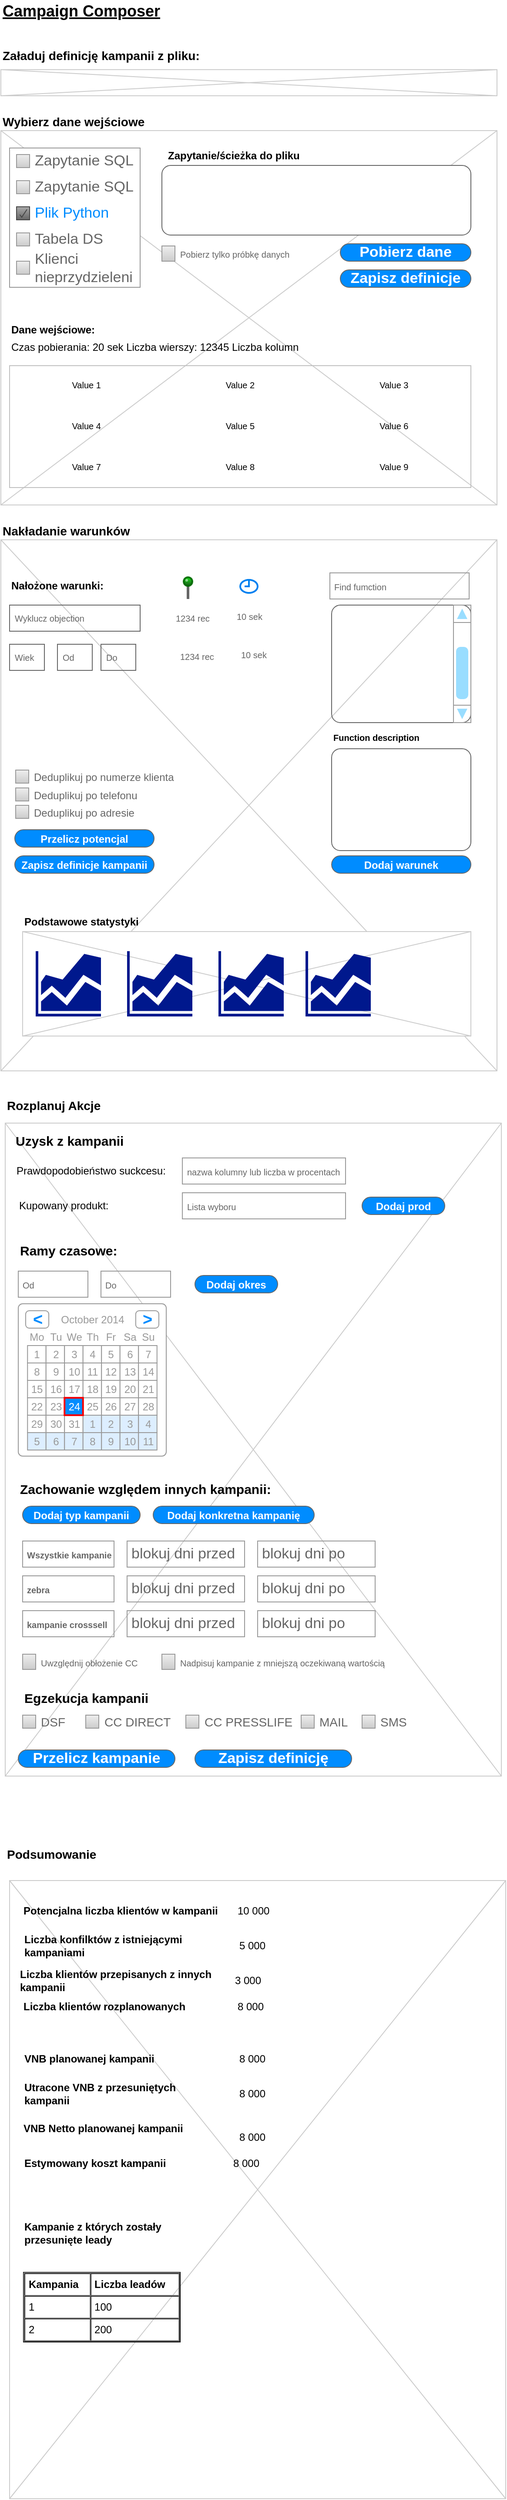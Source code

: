 <mxfile version="12.8.1" type="github">
  <diagram name="Page-1" id="f1b7ffb7-ca1e-a977-7cf5-a751b3c06c05">
    <mxGraphModel dx="1468" dy="744" grid="1" gridSize="10" guides="1" tooltips="1" connect="1" arrows="1" fold="1" page="1" pageScale="1" pageWidth="826" pageHeight="1169" background="#ffffff" math="0" shadow="0">
      <root>
        <mxCell id="0" />
        <mxCell id="1" parent="0" />
        <mxCell id="13" value="" style="verticalLabelPosition=bottom;verticalAlign=top;strokeWidth=1;shape=mxgraph.mockup.graphics.iconGrid;strokeColor=#CCCCCC;gridSize=1,1;" parent="1" vertex="1">
          <mxGeometry x="190" y="220" width="570" height="430" as="geometry" />
        </mxCell>
        <mxCell id="2" value="Campaign Composer" style="text;spacingTop=-5;fontSize=18;fontStyle=5" parent="1" vertex="1">
          <mxGeometry x="190" y="70" width="230" height="20" as="geometry" />
        </mxCell>
        <mxCell id="10" value="Wybierz dane wejściowe" style="text;spacingTop=-5;fontSize=14;fontStyle=1" parent="1" vertex="1">
          <mxGeometry x="190" y="200" width="250" height="20" as="geometry" />
        </mxCell>
        <mxCell id="50" value="" style="verticalLabelPosition=bottom;verticalAlign=top;strokeWidth=1;shape=mxgraph.mockup.graphics.iconGrid;strokeColor=#CCCCCC;gridSize=1,1;" parent="1" vertex="1">
          <mxGeometry x="190" y="150" width="570" height="30" as="geometry" />
        </mxCell>
        <mxCell id="51" value="Zapytanie/ścieżka do pliku" style="text;spacingTop=-5;fontStyle=1" parent="1" vertex="1">
          <mxGeometry x="380" y="240" width="30" height="20" as="geometry" />
        </mxCell>
        <mxCell id="rB9tY-ax31ugRvZ0QZS--175" value="" style="strokeWidth=1;shadow=0;dashed=0;align=center;html=1;shape=mxgraph.mockup.forms.rrect;rSize=0;strokeColor=#999999;fillColor=#ffffff;recursiveResize=0;" vertex="1" parent="1">
          <mxGeometry x="200" y="240" width="150" height="160" as="geometry" />
        </mxCell>
        <mxCell id="rB9tY-ax31ugRvZ0QZS--176" value="Zapytanie SQL" style="strokeWidth=1;shadow=0;dashed=0;align=center;html=1;shape=mxgraph.mockup.forms.rrect;rSize=0;fillColor=#eeeeee;strokeColor=#999999;gradientColor=#cccccc;align=left;spacingLeft=4;fontSize=17;fontColor=#666666;labelPosition=right;" vertex="1" parent="rB9tY-ax31ugRvZ0QZS--175">
          <mxGeometry x="8" y="7.5" width="15" height="15" as="geometry" />
        </mxCell>
        <mxCell id="rB9tY-ax31ugRvZ0QZS--177" value="Zapytanie SQL" style="strokeWidth=1;shadow=0;dashed=0;align=center;html=1;shape=mxgraph.mockup.forms.rrect;rSize=0;fillColor=#eeeeee;strokeColor=#999999;gradientColor=#cccccc;align=left;spacingLeft=4;fontSize=17;fontColor=#666666;labelPosition=right;" vertex="1" parent="rB9tY-ax31ugRvZ0QZS--175">
          <mxGeometry x="8" y="37.5" width="15" height="15" as="geometry" />
        </mxCell>
        <mxCell id="rB9tY-ax31ugRvZ0QZS--178" value="Plik Python" style="strokeWidth=1;shadow=0;dashed=0;align=center;html=1;shape=mxgraph.mockup.forms.checkbox;rSize=0;resizable=0;fillColor=#aaaaaa;strokeColor=#444444;gradientColor=#666666;align=left;spacingLeft=4;fontSize=17;fontColor=#008cff;labelPosition=right;" vertex="1" parent="rB9tY-ax31ugRvZ0QZS--175">
          <mxGeometry x="8" y="67.5" width="15" height="15" as="geometry" />
        </mxCell>
        <mxCell id="rB9tY-ax31ugRvZ0QZS--179" value="Tabela DS" style="strokeWidth=1;shadow=0;dashed=0;align=center;html=1;shape=mxgraph.mockup.forms.rrect;rSize=0;fillColor=#eeeeee;strokeColor=#999999;gradientColor=#cccccc;align=left;spacingLeft=4;fontSize=17;fontColor=#666666;labelPosition=right;" vertex="1" parent="rB9tY-ax31ugRvZ0QZS--175">
          <mxGeometry x="8" y="97.5" width="15" height="15" as="geometry" />
        </mxCell>
        <mxCell id="rB9tY-ax31ugRvZ0QZS--188" value="Klienci&lt;br&gt;nieprzydzieleni" style="strokeWidth=1;shadow=0;dashed=0;align=center;html=1;shape=mxgraph.mockup.forms.rrect;rSize=0;fillColor=#eeeeee;strokeColor=#999999;gradientColor=#cccccc;align=left;spacingLeft=4;fontSize=17;fontColor=#666666;labelPosition=right;" vertex="1" parent="rB9tY-ax31ugRvZ0QZS--175">
          <mxGeometry x="8" y="130" width="15" height="15" as="geometry" />
        </mxCell>
        <mxCell id="rB9tY-ax31ugRvZ0QZS--185" value="" style="shape=mxgraph.mockup.containers.marginRect;rectMarginTop=10;strokeColor=#666666;strokeWidth=1;dashed=0;rounded=1;arcSize=5;recursiveResize=0;" vertex="1" parent="1">
          <mxGeometry x="375" y="250" width="355" height="90" as="geometry" />
        </mxCell>
        <mxCell id="rB9tY-ax31ugRvZ0QZS--189" value="Załaduj definicję kampanii z pliku:" style="text;spacingTop=-5;fontSize=14;fontStyle=1" vertex="1" parent="1">
          <mxGeometry x="190" y="124" width="250" height="20" as="geometry" />
        </mxCell>
        <mxCell id="rB9tY-ax31ugRvZ0QZS--190" value="" style="shape=image;html=1;verticalAlign=top;verticalLabelPosition=bottom;labelBackgroundColor=#ffffff;imageAspect=0;aspect=fixed;image=https://cdn4.iconfinder.com/data/icons/common-toolbar/36/Open-128.png;fontSize=14;" vertex="1" parent="1">
          <mxGeometry x="210" y="156" width="18" height="18" as="geometry" />
        </mxCell>
        <mxCell id="rB9tY-ax31ugRvZ0QZS--191" value="Zapisz definicje" style="strokeWidth=1;shadow=0;dashed=0;align=center;html=1;shape=mxgraph.mockup.buttons.button;strokeColor=#666666;fontColor=#ffffff;mainText=;buttonStyle=round;fontSize=17;fontStyle=1;fillColor=#008cff;whiteSpace=wrap;" vertex="1" parent="1">
          <mxGeometry x="580" y="380" width="150" height="20" as="geometry" />
        </mxCell>
        <mxCell id="rB9tY-ax31ugRvZ0QZS--192" value="Pobierz dane" style="strokeWidth=1;shadow=0;dashed=0;align=center;html=1;shape=mxgraph.mockup.buttons.button;strokeColor=#666666;fontColor=#ffffff;mainText=;buttonStyle=round;fontSize=17;fontStyle=1;fillColor=#008cff;whiteSpace=wrap;" vertex="1" parent="1">
          <mxGeometry x="580" y="350" width="150" height="20" as="geometry" />
        </mxCell>
        <mxCell id="rB9tY-ax31ugRvZ0QZS--199" value="&lt;table border=&quot;0&quot; width=&quot;100%&quot; style=&quot;width: 100% ; height: 100% ; border-collapse: collapse ; font-size: 10px&quot;&gt;&lt;tbody&gt;&lt;tr&gt;&lt;td align=&quot;center&quot;&gt;&lt;font style=&quot;font-size: 10px&quot;&gt;Value 1&lt;/font&gt;&lt;/td&gt;&lt;td align=&quot;center&quot;&gt;&lt;font style=&quot;font-size: 10px&quot;&gt;Value 2&lt;/font&gt;&lt;/td&gt;&lt;td align=&quot;center&quot;&gt;&lt;font style=&quot;font-size: 10px&quot;&gt;Value 3&lt;/font&gt;&lt;/td&gt;&lt;/tr&gt;&lt;tr&gt;&lt;td align=&quot;center&quot;&gt;&lt;font style=&quot;font-size: 10px&quot;&gt;Value 4&lt;/font&gt;&lt;/td&gt;&lt;td align=&quot;center&quot;&gt;&lt;font style=&quot;font-size: 10px&quot;&gt;Value 5&lt;/font&gt;&lt;/td&gt;&lt;td align=&quot;center&quot;&gt;&lt;font style=&quot;font-size: 10px&quot;&gt;Value 6&lt;/font&gt;&lt;/td&gt;&lt;/tr&gt;&lt;tr&gt;&lt;td align=&quot;center&quot;&gt;&lt;font style=&quot;font-size: 10px&quot;&gt;Value 7&lt;/font&gt;&lt;/td&gt;&lt;td align=&quot;center&quot;&gt;&lt;font style=&quot;font-size: 10px&quot;&gt;Value 8&lt;/font&gt;&lt;/td&gt;&lt;td align=&quot;center&quot;&gt;&lt;font style=&quot;font-size: 10px&quot;&gt;Value 9&lt;/font&gt;&lt;/td&gt;&lt;/tr&gt;&lt;/tbody&gt;&lt;/table&gt;" style="text;html=1;strokeColor=#c0c0c0;fillColor=none;overflow=fill;fontSize=14;" vertex="1" parent="1">
          <mxGeometry x="200" y="490" width="530" height="140" as="geometry" />
        </mxCell>
        <mxCell id="rB9tY-ax31ugRvZ0QZS--203" value="Dane wejściowe:&#xa;" style="text;spacingTop=-5;fontStyle=1" vertex="1" parent="1">
          <mxGeometry x="200" y="440" width="30" height="20" as="geometry" />
        </mxCell>
        <mxCell id="rB9tY-ax31ugRvZ0QZS--206" value="Czas pobierania: 20 sek Liczba wierszy: 12345 Liczba kolumn" style="text;spacingTop=-5;fontStyle=0" vertex="1" parent="1">
          <mxGeometry x="200" y="460" width="30" height="20" as="geometry" />
        </mxCell>
        <mxCell id="rB9tY-ax31ugRvZ0QZS--207" value="&lt;font style=&quot;font-size: 10px&quot;&gt;Pobierz tylko próbkę danych&lt;/font&gt;" style="strokeWidth=1;shadow=0;dashed=0;align=center;html=1;shape=mxgraph.mockup.forms.rrect;rSize=0;fillColor=#eeeeee;strokeColor=#999999;gradientColor=#cccccc;align=left;spacingLeft=4;fontSize=17;fontColor=#666666;labelPosition=right;" vertex="1" parent="1">
          <mxGeometry x="375" y="352.5" width="15" height="17.5" as="geometry" />
        </mxCell>
        <mxCell id="rB9tY-ax31ugRvZ0QZS--212" value="Nakładanie warunków" style="text;spacingTop=-5;fontSize=14;fontStyle=1" vertex="1" parent="1">
          <mxGeometry x="190" y="670" width="250" height="20" as="geometry" />
        </mxCell>
        <mxCell id="rB9tY-ax31ugRvZ0QZS--213" value="" style="verticalLabelPosition=bottom;verticalAlign=top;strokeWidth=1;shape=mxgraph.mockup.graphics.iconGrid;strokeColor=#CCCCCC;gridSize=1,1;" vertex="1" parent="1">
          <mxGeometry x="190" y="690" width="570" height="610" as="geometry" />
        </mxCell>
        <mxCell id="rB9tY-ax31ugRvZ0QZS--224" value="" style="shape=mxgraph.mockup.containers.marginRect;rectMarginTop=10;strokeColor=#666666;strokeWidth=1;dashed=0;rounded=1;arcSize=5;recursiveResize=0;fillColor=none;gradientColor=none;fontSize=14;" vertex="1" parent="1">
          <mxGeometry x="570" y="755" width="160" height="145" as="geometry" />
        </mxCell>
        <mxCell id="rB9tY-ax31ugRvZ0QZS--230" value="" style="verticalLabelPosition=bottom;shadow=0;dashed=0;align=center;html=1;verticalAlign=top;strokeWidth=1;shape=mxgraph.mockup.navigation.scrollBar;strokeColor=#999999;barPos=20;fillColor2=#99ddff;strokeColor2=none;direction=north;fillColor=none;gradientColor=none;fontSize=10;" vertex="1" parent="1">
          <mxGeometry x="710" y="765" width="10" height="135" as="geometry" />
        </mxCell>
        <mxCell id="rB9tY-ax31ugRvZ0QZS--234" value="" style="shape=image;html=1;verticalAlign=top;verticalLabelPosition=bottom;labelBackgroundColor=#ffffff;imageAspect=0;aspect=fixed;image=https://cdn3.iconfinder.com/data/icons/wpzoom-developer-icon-set/500/67-128.png;fillColor=none;gradientColor=none;fontSize=13;" vertex="1" parent="1">
          <mxGeometry x="710" y="736" width="18" height="18" as="geometry" />
        </mxCell>
        <mxCell id="rB9tY-ax31ugRvZ0QZS--235" value="" style="shape=mxgraph.mockup.containers.marginRect;rectMarginTop=10;strokeColor=#666666;strokeWidth=1;dashed=0;rounded=1;arcSize=5;recursiveResize=0;fillColor=none;gradientColor=none;fontSize=12;" vertex="1" parent="1">
          <mxGeometry x="570" y="920" width="160" height="127" as="geometry" />
        </mxCell>
        <mxCell id="rB9tY-ax31ugRvZ0QZS--239" value="Function description" style="text;spacingTop=-5;fontStyle=1;fontSize=10;" vertex="1" parent="1">
          <mxGeometry x="570" y="910" width="30" height="20" as="geometry" />
        </mxCell>
        <mxCell id="rB9tY-ax31ugRvZ0QZS--242" value="&lt;span style=&quot;font-size: 12px&quot;&gt;Dodaj warunek&lt;/span&gt;" style="strokeWidth=1;shadow=0;dashed=0;align=center;html=1;shape=mxgraph.mockup.buttons.button;strokeColor=#666666;fontColor=#ffffff;mainText=;buttonStyle=round;fontSize=17;fontStyle=1;fillColor=#008cff;whiteSpace=wrap;" vertex="1" parent="1">
          <mxGeometry x="570" y="1053" width="160" height="20" as="geometry" />
        </mxCell>
        <mxCell id="rB9tY-ax31ugRvZ0QZS--243" value="Nałożone warunki:" style="text;spacingTop=-5;fontSize=12;fontStyle=1" vertex="1" parent="1">
          <mxGeometry x="200" y="734" width="250" height="20" as="geometry" />
        </mxCell>
        <mxCell id="rB9tY-ax31ugRvZ0QZS--244" value="&lt;font style=&quot;font-size: 10px&quot;&gt;Wyklucz objection&lt;/font&gt;" style="strokeWidth=1;shadow=0;dashed=0;align=center;html=1;shape=mxgraph.mockup.text.textBox;fontColor=#666666;align=left;fontSize=17;spacingLeft=4;spacingTop=-3;strokeColor=#666666;mainText=;fillColor=none;gradientColor=none;" vertex="1" parent="1">
          <mxGeometry x="200" y="765" width="150" height="30" as="geometry" />
        </mxCell>
        <mxCell id="rB9tY-ax31ugRvZ0QZS--245" value="" style="html=1;verticalLabelPosition=bottom;align=center;labelBackgroundColor=#ffffff;verticalAlign=top;strokeWidth=2;strokeColor=#0080F0;shadow=0;dashed=0;shape=mxgraph.ios7.icons.clock;fillColor=none;gradientColor=none;fontSize=12;" vertex="1" parent="1">
          <mxGeometry x="465" y="736" width="20" height="15" as="geometry" />
        </mxCell>
        <mxCell id="rB9tY-ax31ugRvZ0QZS--246" value="&lt;font style=&quot;font-size: 10px&quot;&gt;10 sek&lt;/font&gt;" style="strokeWidth=1;shadow=0;dashed=0;align=center;html=1;shape=mxgraph.mockup.text.textBox;fontColor=#666666;align=left;fontSize=17;spacingLeft=4;spacingTop=-3;strokeColor=none;mainText=;fillColor=none;gradientColor=none;" vertex="1" parent="1">
          <mxGeometry x="455" y="765.5" width="40" height="25" as="geometry" />
        </mxCell>
        <mxCell id="rB9tY-ax31ugRvZ0QZS--249" value="" style="verticalLabelPosition=top;shadow=0;dashed=0;align=center;html=1;verticalAlign=bottom;strokeWidth=1;shape=mxgraph.mockup.misc.pin;fillColor2=#00dd00;fillColor3=#004400;strokeColor=#006600;fillColor=none;gradientColor=none;fontSize=12;" vertex="1" parent="1">
          <mxGeometry x="400" y="733" width="10" height="25" as="geometry" />
        </mxCell>
        <mxCell id="rB9tY-ax31ugRvZ0QZS--250" value="&lt;font style=&quot;font-size: 10px&quot;&gt;1234 rec&lt;/font&gt;" style="strokeWidth=1;shadow=0;dashed=0;align=center;html=1;shape=mxgraph.mockup.text.textBox;fontColor=#666666;align=left;fontSize=17;spacingLeft=4;spacingTop=-3;strokeColor=none;mainText=;fillColor=none;gradientColor=none;" vertex="1" parent="1">
          <mxGeometry x="385" y="767.5" width="40" height="25" as="geometry" />
        </mxCell>
        <mxCell id="rB9tY-ax31ugRvZ0QZS--251" value="&lt;font style=&quot;font-size: 10px&quot;&gt;Wiek&lt;/font&gt;" style="strokeWidth=1;shadow=0;dashed=0;align=center;html=1;shape=mxgraph.mockup.text.textBox;fontColor=#666666;align=left;fontSize=17;spacingLeft=4;spacingTop=-3;strokeColor=#666666;mainText=;fillColor=none;gradientColor=none;" vertex="1" parent="1">
          <mxGeometry x="200" y="810" width="40" height="30" as="geometry" />
        </mxCell>
        <mxCell id="rB9tY-ax31ugRvZ0QZS--252" value="&lt;font style=&quot;font-size: 10px&quot;&gt;Od&lt;/font&gt;" style="strokeWidth=1;shadow=0;dashed=0;align=center;html=1;shape=mxgraph.mockup.text.textBox;fontColor=#666666;align=left;fontSize=17;spacingLeft=4;spacingTop=-3;strokeColor=#666666;mainText=;fillColor=none;gradientColor=none;" vertex="1" parent="1">
          <mxGeometry x="255" y="810" width="40" height="30" as="geometry" />
        </mxCell>
        <mxCell id="rB9tY-ax31ugRvZ0QZS--253" value="&lt;font style=&quot;font-size: 10px&quot;&gt;Do&lt;/font&gt;" style="strokeWidth=1;shadow=0;dashed=0;align=center;html=1;shape=mxgraph.mockup.text.textBox;fontColor=#666666;align=left;fontSize=17;spacingLeft=4;spacingTop=-3;strokeColor=#666666;mainText=;fillColor=none;gradientColor=none;" vertex="1" parent="1">
          <mxGeometry x="305" y="810" width="40" height="30" as="geometry" />
        </mxCell>
        <mxCell id="rB9tY-ax31ugRvZ0QZS--256" value="&lt;font style=&quot;font-size: 10px&quot;&gt;10 sek&lt;/font&gt;" style="strokeWidth=1;shadow=0;dashed=0;align=center;html=1;shape=mxgraph.mockup.text.textBox;fontColor=#666666;align=left;fontSize=17;spacingLeft=4;spacingTop=-3;strokeColor=none;mainText=;fillColor=none;gradientColor=none;" vertex="1" parent="1">
          <mxGeometry x="460" y="810" width="40" height="25" as="geometry" />
        </mxCell>
        <mxCell id="rB9tY-ax31ugRvZ0QZS--257" value="&lt;font style=&quot;font-size: 10px&quot;&gt;1234 rec&lt;/font&gt;" style="strokeWidth=1;shadow=0;dashed=0;align=center;html=1;shape=mxgraph.mockup.text.textBox;fontColor=#666666;align=left;fontSize=17;spacingLeft=4;spacingTop=-3;strokeColor=none;mainText=;fillColor=none;gradientColor=none;" vertex="1" parent="1">
          <mxGeometry x="390" y="812" width="40" height="25" as="geometry" />
        </mxCell>
        <mxCell id="rB9tY-ax31ugRvZ0QZS--258" value="&lt;span style=&quot;font-size: 12px&quot;&gt;Przelicz potencjal&lt;/span&gt;&lt;span style=&quot;color: rgba(0 , 0 , 0 , 0) ; font-family: monospace ; font-size: 0px ; font-weight: 400 ; white-space: nowrap&quot;&gt;%3CmxGraphModel%3E%3Croot%3E%3CmxCell%20id%3D%220%22%2F%3E%3CmxCell%20id%3D%221%22%20parent%3D%220%22%2F%3E%3CmxCell%20id%3D%222%22%20value%3D%22%26lt%3Bspan%20style%3D%26quot%3Bfont-size%3A%2012px%26quot%3B%26gt%3BDodaj%20warunek%26lt%3B%2Fspan%26gt%3B%22%20style%3D%22strokeWidth%3D1%3Bshadow%3D0%3Bdashed%3D0%3Balign%3Dcenter%3Bhtml%3D1%3Bshape%3Dmxgraph.mockup.buttons.button%3BstrokeColor%3D%23666666%3BfontColor%3D%23ffffff%3BmainText%3D%3BbuttonStyle%3Dround%3BfontSize%3D17%3BfontStyle%3D1%3BfillColor%3D%23008cff%3BwhiteSpace%3Dwrap%3B%22%20vertex%3D%221%22%20parent%3D%221%22%3E%3CmxGeometry%20x%3D%22570%22%20y%3D%221053%22%20width%3D%22160%22%20height%3D%2220%22%20as%3D%22geometry%22%2F%3E%3C%2FmxCell%3E%3C%2Froot%3E%3C%2FmxGraphModel%3E&lt;/span&gt;" style="strokeWidth=1;shadow=0;dashed=0;align=center;html=1;shape=mxgraph.mockup.buttons.button;strokeColor=#666666;fontColor=#ffffff;mainText=;buttonStyle=round;fontSize=17;fontStyle=1;fillColor=#008cff;whiteSpace=wrap;" vertex="1" parent="1">
          <mxGeometry x="206" y="1023" width="160" height="20" as="geometry" />
        </mxCell>
        <mxCell id="rB9tY-ax31ugRvZ0QZS--259" value="&lt;span style=&quot;font-size: 12px&quot;&gt;Zapisz definicje kampanii&lt;/span&gt;" style="strokeWidth=1;shadow=0;dashed=0;align=center;html=1;shape=mxgraph.mockup.buttons.button;strokeColor=#666666;fontColor=#ffffff;mainText=;buttonStyle=round;fontSize=17;fontStyle=1;fillColor=#008cff;whiteSpace=wrap;" vertex="1" parent="1">
          <mxGeometry x="206" y="1053" width="160" height="20" as="geometry" />
        </mxCell>
        <mxCell id="rB9tY-ax31ugRvZ0QZS--261" value="" style="verticalLabelPosition=bottom;verticalAlign=top;strokeWidth=1;shape=mxgraph.mockup.graphics.iconGrid;strokeColor=#CCCCCC;gridSize=1,1;" vertex="1" parent="1">
          <mxGeometry x="215" y="1140" width="515" height="120" as="geometry" />
        </mxCell>
        <mxCell id="rB9tY-ax31ugRvZ0QZS--262" value="Podstawowe statystyki" style="text;spacingTop=-5;fontSize=12;fontStyle=1" vertex="1" parent="1">
          <mxGeometry x="215" y="1120" width="250" height="20" as="geometry" />
        </mxCell>
        <mxCell id="rB9tY-ax31ugRvZ0QZS--263" value="" style="aspect=fixed;pointerEvents=1;shadow=0;dashed=0;html=1;strokeColor=none;labelPosition=center;verticalLabelPosition=bottom;verticalAlign=top;align=center;fillColor=#00188D;shape=mxgraph.mscae.general.graph;fontSize=12;" vertex="1" parent="1">
          <mxGeometry x="230" y="1162.5" width="75" height="75" as="geometry" />
        </mxCell>
        <mxCell id="rB9tY-ax31ugRvZ0QZS--264" value="" style="aspect=fixed;pointerEvents=1;shadow=0;dashed=0;html=1;strokeColor=none;labelPosition=center;verticalLabelPosition=bottom;verticalAlign=top;align=center;fillColor=#00188D;shape=mxgraph.mscae.general.graph;fontSize=12;" vertex="1" parent="1">
          <mxGeometry x="335" y="1162.5" width="75" height="75" as="geometry" />
        </mxCell>
        <mxCell id="rB9tY-ax31ugRvZ0QZS--265" value="" style="aspect=fixed;pointerEvents=1;shadow=0;dashed=0;html=1;strokeColor=none;labelPosition=center;verticalLabelPosition=bottom;verticalAlign=top;align=center;fillColor=#00188D;shape=mxgraph.mscae.general.graph;fontSize=12;" vertex="1" parent="1">
          <mxGeometry x="440" y="1162.5" width="75" height="75" as="geometry" />
        </mxCell>
        <mxCell id="rB9tY-ax31ugRvZ0QZS--266" value="" style="aspect=fixed;pointerEvents=1;shadow=0;dashed=0;html=1;strokeColor=none;labelPosition=center;verticalLabelPosition=bottom;verticalAlign=top;align=center;fillColor=#00188D;shape=mxgraph.mscae.general.graph;fontSize=12;" vertex="1" parent="1">
          <mxGeometry x="540" y="1162.5" width="75" height="75" as="geometry" />
        </mxCell>
        <mxCell id="rB9tY-ax31ugRvZ0QZS--267" value="Rozplanuj Akcje" style="text;spacingTop=-5;fontSize=14;fontStyle=1" vertex="1" parent="1">
          <mxGeometry x="195" y="1330" width="250" height="20" as="geometry" />
        </mxCell>
        <mxCell id="rB9tY-ax31ugRvZ0QZS--268" value="" style="verticalLabelPosition=bottom;verticalAlign=top;strokeWidth=1;shape=mxgraph.mockup.graphics.iconGrid;strokeColor=#CCCCCC;gridSize=1,1;" vertex="1" parent="1">
          <mxGeometry x="195" y="1360" width="570" height="750" as="geometry" />
        </mxCell>
        <mxCell id="rB9tY-ax31ugRvZ0QZS--273" value="Uzysk z kampanii" style="text;spacingTop=-5;fontSize=15;fontStyle=1" vertex="1" parent="1">
          <mxGeometry x="205" y="1370" width="115" height="20" as="geometry" />
        </mxCell>
        <mxCell id="rB9tY-ax31ugRvZ0QZS--274" value="Prawdopodobieństwo suckcesu:" style="rounded=0;whiteSpace=wrap;html=1;strokeColor=none;fillColor=none;gradientColor=none;fontSize=12;align=left;" vertex="1" parent="1">
          <mxGeometry x="206" y="1400" width="190" height="30" as="geometry" />
        </mxCell>
        <mxCell id="rB9tY-ax31ugRvZ0QZS--276" value="&lt;font style=&quot;font-size: 10px&quot;&gt;Find fumction&lt;/font&gt;" style="strokeWidth=1;shadow=0;dashed=0;align=center;html=1;shape=mxgraph.mockup.forms.pwField;strokeColor=#999999;mainText=;align=left;fontColor=#666666;fontSize=17;spacingLeft=3;fillColor=none;gradientColor=none;" vertex="1" parent="1">
          <mxGeometry x="568" y="728" width="160" height="30" as="geometry" />
        </mxCell>
        <mxCell id="rB9tY-ax31ugRvZ0QZS--223" value="&lt;font style=&quot;font-size: 10px&quot;&gt;nazwa kolumny lub liczba w procentach&lt;/font&gt;" style="strokeWidth=1;shadow=0;dashed=0;align=center;html=1;shape=mxgraph.mockup.forms.pwField;strokeColor=#999999;mainText=;align=left;fontColor=#666666;fontSize=17;spacingLeft=3;fillColor=none;gradientColor=none;" vertex="1" parent="1">
          <mxGeometry x="398.5" y="1400" width="187.5" height="30" as="geometry" />
        </mxCell>
        <mxCell id="rB9tY-ax31ugRvZ0QZS--277" value="Kupowany produkt:" style="rounded=0;whiteSpace=wrap;html=1;strokeColor=none;fillColor=none;gradientColor=none;fontSize=12;align=left;" vertex="1" parent="1">
          <mxGeometry x="208.5" y="1440" width="161.5" height="30" as="geometry" />
        </mxCell>
        <mxCell id="rB9tY-ax31ugRvZ0QZS--278" value="&lt;font style=&quot;font-size: 10px&quot;&gt;Lista wyboru&lt;/font&gt;" style="strokeWidth=1;shadow=0;dashed=0;align=center;html=1;shape=mxgraph.mockup.forms.pwField;strokeColor=#999999;mainText=;align=left;fontColor=#666666;fontSize=17;spacingLeft=3;fillColor=none;gradientColor=none;" vertex="1" parent="1">
          <mxGeometry x="398.5" y="1440" width="187.5" height="30" as="geometry" />
        </mxCell>
        <mxCell id="rB9tY-ax31ugRvZ0QZS--279" value="Ramy czasowe:" style="text;spacingTop=-5;fontSize=15;fontStyle=1" vertex="1" parent="1">
          <mxGeometry x="210" y="1496" width="115" height="20" as="geometry" />
        </mxCell>
        <mxCell id="rB9tY-ax31ugRvZ0QZS--280" value="" style="strokeWidth=1;shadow=0;dashed=0;align=center;html=1;shape=mxgraph.mockup.forms.rrect;rSize=5;strokeColor=#999999;fillColor=#ffffff;fontSize=12;" vertex="1" parent="1">
          <mxGeometry x="210" y="1567.5" width="170" height="175" as="geometry" />
        </mxCell>
        <mxCell id="rB9tY-ax31ugRvZ0QZS--281" value="October 2014" style="strokeWidth=1;shadow=0;dashed=0;align=center;html=1;shape=mxgraph.mockup.forms.anchor;fontColor=#999999;" vertex="1" parent="rB9tY-ax31ugRvZ0QZS--280">
          <mxGeometry x="31.875" y="8" width="106.25" height="20" as="geometry" />
        </mxCell>
        <mxCell id="rB9tY-ax31ugRvZ0QZS--282" value="&lt;" style="strokeWidth=1;shadow=0;dashed=0;align=center;html=1;shape=mxgraph.mockup.forms.rrect;rSize=4;strokeColor=#999999;fontColor=#008cff;fontSize=19;fontStyle=1;" vertex="1" parent="rB9tY-ax31ugRvZ0QZS--280">
          <mxGeometry x="8.5" y="8" width="26.562" height="20" as="geometry" />
        </mxCell>
        <mxCell id="rB9tY-ax31ugRvZ0QZS--283" value="&gt;" style="strokeWidth=1;shadow=0;dashed=0;align=center;html=1;shape=mxgraph.mockup.forms.rrect;rSize=4;strokeColor=#999999;fontColor=#008cff;fontSize=19;fontStyle=1;" vertex="1" parent="rB9tY-ax31ugRvZ0QZS--280">
          <mxGeometry x="134.938" y="8" width="26.562" height="20" as="geometry" />
        </mxCell>
        <mxCell id="rB9tY-ax31ugRvZ0QZS--284" value="Mo" style="strokeWidth=1;shadow=0;dashed=0;align=center;html=1;shape=mxgraph.mockup.forms.anchor;fontColor=#999999;" vertex="1" parent="rB9tY-ax31ugRvZ0QZS--280">
          <mxGeometry x="10.625" y="28" width="21.25" height="20" as="geometry" />
        </mxCell>
        <mxCell id="rB9tY-ax31ugRvZ0QZS--285" value="Tu" style="strokeWidth=1;shadow=0;dashed=0;align=center;html=1;shape=mxgraph.mockup.forms.anchor;fontColor=#999999;" vertex="1" parent="rB9tY-ax31ugRvZ0QZS--280">
          <mxGeometry x="31.875" y="28" width="21.25" height="20" as="geometry" />
        </mxCell>
        <mxCell id="rB9tY-ax31ugRvZ0QZS--286" value="We" style="strokeWidth=1;shadow=0;dashed=0;align=center;html=1;shape=mxgraph.mockup.forms.anchor;fontColor=#999999;" vertex="1" parent="rB9tY-ax31ugRvZ0QZS--280">
          <mxGeometry x="53.125" y="28" width="21.25" height="20" as="geometry" />
        </mxCell>
        <mxCell id="rB9tY-ax31ugRvZ0QZS--287" value="Th" style="strokeWidth=1;shadow=0;dashed=0;align=center;html=1;shape=mxgraph.mockup.forms.anchor;fontColor=#999999;" vertex="1" parent="rB9tY-ax31ugRvZ0QZS--280">
          <mxGeometry x="74.375" y="28" width="21.25" height="20" as="geometry" />
        </mxCell>
        <mxCell id="rB9tY-ax31ugRvZ0QZS--288" value="Fr" style="strokeWidth=1;shadow=0;dashed=0;align=center;html=1;shape=mxgraph.mockup.forms.anchor;fontColor=#999999;" vertex="1" parent="rB9tY-ax31ugRvZ0QZS--280">
          <mxGeometry x="95.625" y="28" width="21.25" height="20" as="geometry" />
        </mxCell>
        <mxCell id="rB9tY-ax31ugRvZ0QZS--289" value="Sa" style="strokeWidth=1;shadow=0;dashed=0;align=center;html=1;shape=mxgraph.mockup.forms.anchor;fontColor=#999999;" vertex="1" parent="rB9tY-ax31ugRvZ0QZS--280">
          <mxGeometry x="116.875" y="28" width="21.25" height="20" as="geometry" />
        </mxCell>
        <mxCell id="rB9tY-ax31ugRvZ0QZS--290" value="Su" style="strokeWidth=1;shadow=0;dashed=0;align=center;html=1;shape=mxgraph.mockup.forms.anchor;fontColor=#999999;" vertex="1" parent="rB9tY-ax31ugRvZ0QZS--280">
          <mxGeometry x="138.125" y="28" width="21.25" height="20" as="geometry" />
        </mxCell>
        <mxCell id="rB9tY-ax31ugRvZ0QZS--291" value="1" style="strokeWidth=1;shadow=0;dashed=0;align=center;html=1;shape=mxgraph.mockup.forms.rrect;rSize=0;strokeColor=#999999;fontColor=#999999;" vertex="1" parent="rB9tY-ax31ugRvZ0QZS--280">
          <mxGeometry x="10.625" y="48" width="21.25" height="20" as="geometry" />
        </mxCell>
        <mxCell id="rB9tY-ax31ugRvZ0QZS--292" value="2" style="strokeWidth=1;shadow=0;dashed=0;align=center;html=1;shape=mxgraph.mockup.forms.rrect;rSize=0;strokeColor=#999999;fontColor=#999999;" vertex="1" parent="rB9tY-ax31ugRvZ0QZS--280">
          <mxGeometry x="31.875" y="48" width="21.25" height="20" as="geometry" />
        </mxCell>
        <mxCell id="rB9tY-ax31ugRvZ0QZS--293" value="3" style="strokeWidth=1;shadow=0;dashed=0;align=center;html=1;shape=mxgraph.mockup.forms.rrect;rSize=0;strokeColor=#999999;fontColor=#999999;" vertex="1" parent="rB9tY-ax31ugRvZ0QZS--280">
          <mxGeometry x="53.125" y="48" width="21.25" height="20" as="geometry" />
        </mxCell>
        <mxCell id="rB9tY-ax31ugRvZ0QZS--294" value="4" style="strokeWidth=1;shadow=0;dashed=0;align=center;html=1;shape=mxgraph.mockup.forms.rrect;rSize=0;strokeColor=#999999;fontColor=#999999;" vertex="1" parent="rB9tY-ax31ugRvZ0QZS--280">
          <mxGeometry x="74.375" y="48" width="21.25" height="20" as="geometry" />
        </mxCell>
        <mxCell id="rB9tY-ax31ugRvZ0QZS--295" value="5" style="strokeWidth=1;shadow=0;dashed=0;align=center;html=1;shape=mxgraph.mockup.forms.rrect;rSize=0;strokeColor=#999999;fontColor=#999999;" vertex="1" parent="rB9tY-ax31ugRvZ0QZS--280">
          <mxGeometry x="95.625" y="48" width="21.25" height="20" as="geometry" />
        </mxCell>
        <mxCell id="rB9tY-ax31ugRvZ0QZS--296" value="6" style="strokeWidth=1;shadow=0;dashed=0;align=center;html=1;shape=mxgraph.mockup.forms.rrect;rSize=0;strokeColor=#999999;fontColor=#999999;" vertex="1" parent="rB9tY-ax31ugRvZ0QZS--280">
          <mxGeometry x="116.875" y="48" width="21.25" height="20" as="geometry" />
        </mxCell>
        <mxCell id="rB9tY-ax31ugRvZ0QZS--297" value="7" style="strokeWidth=1;shadow=0;dashed=0;align=center;html=1;shape=mxgraph.mockup.forms.rrect;rSize=0;strokeColor=#999999;fontColor=#999999;" vertex="1" parent="rB9tY-ax31ugRvZ0QZS--280">
          <mxGeometry x="138.125" y="48" width="21.25" height="20" as="geometry" />
        </mxCell>
        <mxCell id="rB9tY-ax31ugRvZ0QZS--298" value="8" style="strokeWidth=1;shadow=0;dashed=0;align=center;html=1;shape=mxgraph.mockup.forms.rrect;rSize=0;strokeColor=#999999;fontColor=#999999;" vertex="1" parent="rB9tY-ax31ugRvZ0QZS--280">
          <mxGeometry x="10.625" y="68" width="21.25" height="20" as="geometry" />
        </mxCell>
        <mxCell id="rB9tY-ax31ugRvZ0QZS--299" value="9" style="strokeWidth=1;shadow=0;dashed=0;align=center;html=1;shape=mxgraph.mockup.forms.rrect;rSize=0;strokeColor=#999999;fontColor=#999999;" vertex="1" parent="rB9tY-ax31ugRvZ0QZS--280">
          <mxGeometry x="31.875" y="68" width="21.25" height="20" as="geometry" />
        </mxCell>
        <mxCell id="rB9tY-ax31ugRvZ0QZS--300" value="10" style="strokeWidth=1;shadow=0;dashed=0;align=center;html=1;shape=mxgraph.mockup.forms.rrect;rSize=0;strokeColor=#999999;fontColor=#999999;" vertex="1" parent="rB9tY-ax31ugRvZ0QZS--280">
          <mxGeometry x="53.125" y="68" width="21.25" height="20" as="geometry" />
        </mxCell>
        <mxCell id="rB9tY-ax31ugRvZ0QZS--301" value="11" style="strokeWidth=1;shadow=0;dashed=0;align=center;html=1;shape=mxgraph.mockup.forms.rrect;rSize=0;strokeColor=#999999;fontColor=#999999;" vertex="1" parent="rB9tY-ax31ugRvZ0QZS--280">
          <mxGeometry x="74.375" y="68" width="21.25" height="20" as="geometry" />
        </mxCell>
        <mxCell id="rB9tY-ax31ugRvZ0QZS--302" value="12" style="strokeWidth=1;shadow=0;dashed=0;align=center;html=1;shape=mxgraph.mockup.forms.rrect;rSize=0;strokeColor=#999999;fontColor=#999999;" vertex="1" parent="rB9tY-ax31ugRvZ0QZS--280">
          <mxGeometry x="95.625" y="68" width="21.25" height="20" as="geometry" />
        </mxCell>
        <mxCell id="rB9tY-ax31ugRvZ0QZS--303" value="13" style="strokeWidth=1;shadow=0;dashed=0;align=center;html=1;shape=mxgraph.mockup.forms.rrect;rSize=0;strokeColor=#999999;fontColor=#999999;" vertex="1" parent="rB9tY-ax31ugRvZ0QZS--280">
          <mxGeometry x="116.875" y="68" width="21.25" height="20" as="geometry" />
        </mxCell>
        <mxCell id="rB9tY-ax31ugRvZ0QZS--304" value="14" style="strokeWidth=1;shadow=0;dashed=0;align=center;html=1;shape=mxgraph.mockup.forms.rrect;rSize=0;strokeColor=#999999;fontColor=#999999;" vertex="1" parent="rB9tY-ax31ugRvZ0QZS--280">
          <mxGeometry x="138.125" y="68" width="21.25" height="20" as="geometry" />
        </mxCell>
        <mxCell id="rB9tY-ax31ugRvZ0QZS--305" value="15" style="strokeWidth=1;shadow=0;dashed=0;align=center;html=1;shape=mxgraph.mockup.forms.rrect;rSize=0;strokeColor=#999999;fontColor=#999999;" vertex="1" parent="rB9tY-ax31ugRvZ0QZS--280">
          <mxGeometry x="10.625" y="88" width="21.25" height="20" as="geometry" />
        </mxCell>
        <mxCell id="rB9tY-ax31ugRvZ0QZS--306" value="16" style="strokeWidth=1;shadow=0;dashed=0;align=center;html=1;shape=mxgraph.mockup.forms.rrect;rSize=0;strokeColor=#999999;fontColor=#999999;" vertex="1" parent="rB9tY-ax31ugRvZ0QZS--280">
          <mxGeometry x="31.875" y="88" width="21.25" height="20" as="geometry" />
        </mxCell>
        <mxCell id="rB9tY-ax31ugRvZ0QZS--307" value="17" style="strokeWidth=1;shadow=0;dashed=0;align=center;html=1;shape=mxgraph.mockup.forms.rrect;rSize=0;strokeColor=#999999;fontColor=#999999;" vertex="1" parent="rB9tY-ax31ugRvZ0QZS--280">
          <mxGeometry x="53.125" y="88" width="21.25" height="20" as="geometry" />
        </mxCell>
        <mxCell id="rB9tY-ax31ugRvZ0QZS--308" value="18" style="strokeWidth=1;shadow=0;dashed=0;align=center;html=1;shape=mxgraph.mockup.forms.rrect;rSize=0;strokeColor=#999999;fontColor=#999999;" vertex="1" parent="rB9tY-ax31ugRvZ0QZS--280">
          <mxGeometry x="74.375" y="88" width="21.25" height="20" as="geometry" />
        </mxCell>
        <mxCell id="rB9tY-ax31ugRvZ0QZS--309" value="19" style="strokeWidth=1;shadow=0;dashed=0;align=center;html=1;shape=mxgraph.mockup.forms.rrect;rSize=0;strokeColor=#999999;fontColor=#999999;" vertex="1" parent="rB9tY-ax31ugRvZ0QZS--280">
          <mxGeometry x="95.625" y="88" width="21.25" height="20" as="geometry" />
        </mxCell>
        <mxCell id="rB9tY-ax31ugRvZ0QZS--310" value="20" style="strokeWidth=1;shadow=0;dashed=0;align=center;html=1;shape=mxgraph.mockup.forms.rrect;rSize=0;strokeColor=#999999;fontColor=#999999;" vertex="1" parent="rB9tY-ax31ugRvZ0QZS--280">
          <mxGeometry x="116.875" y="88" width="21.25" height="20" as="geometry" />
        </mxCell>
        <mxCell id="rB9tY-ax31ugRvZ0QZS--311" value="21" style="strokeWidth=1;shadow=0;dashed=0;align=center;html=1;shape=mxgraph.mockup.forms.rrect;rSize=0;strokeColor=#999999;fontColor=#999999;" vertex="1" parent="rB9tY-ax31ugRvZ0QZS--280">
          <mxGeometry x="138.125" y="88" width="21.25" height="20" as="geometry" />
        </mxCell>
        <mxCell id="rB9tY-ax31ugRvZ0QZS--312" value="22" style="strokeWidth=1;shadow=0;dashed=0;align=center;html=1;shape=mxgraph.mockup.forms.rrect;rSize=0;strokeColor=#999999;fontColor=#999999;" vertex="1" parent="rB9tY-ax31ugRvZ0QZS--280">
          <mxGeometry x="10.625" y="108" width="21.25" height="20" as="geometry" />
        </mxCell>
        <mxCell id="rB9tY-ax31ugRvZ0QZS--313" value="23" style="strokeWidth=1;shadow=0;dashed=0;align=center;html=1;shape=mxgraph.mockup.forms.rrect;rSize=0;strokeColor=#999999;fontColor=#999999;" vertex="1" parent="rB9tY-ax31ugRvZ0QZS--280">
          <mxGeometry x="31.875" y="108" width="21.25" height="20" as="geometry" />
        </mxCell>
        <mxCell id="rB9tY-ax31ugRvZ0QZS--314" value="25" style="strokeWidth=1;shadow=0;dashed=0;align=center;html=1;shape=mxgraph.mockup.forms.rrect;rSize=0;strokeColor=#999999;fontColor=#999999;" vertex="1" parent="rB9tY-ax31ugRvZ0QZS--280">
          <mxGeometry x="74.375" y="108" width="21.25" height="20" as="geometry" />
        </mxCell>
        <mxCell id="rB9tY-ax31ugRvZ0QZS--315" value="26" style="strokeWidth=1;shadow=0;dashed=0;align=center;html=1;shape=mxgraph.mockup.forms.rrect;rSize=0;strokeColor=#999999;fontColor=#999999;" vertex="1" parent="rB9tY-ax31ugRvZ0QZS--280">
          <mxGeometry x="95.625" y="108" width="21.25" height="20" as="geometry" />
        </mxCell>
        <mxCell id="rB9tY-ax31ugRvZ0QZS--316" value="27" style="strokeWidth=1;shadow=0;dashed=0;align=center;html=1;shape=mxgraph.mockup.forms.rrect;rSize=0;strokeColor=#999999;fontColor=#999999;" vertex="1" parent="rB9tY-ax31ugRvZ0QZS--280">
          <mxGeometry x="116.875" y="108" width="21.25" height="20" as="geometry" />
        </mxCell>
        <mxCell id="rB9tY-ax31ugRvZ0QZS--317" value="28" style="strokeWidth=1;shadow=0;dashed=0;align=center;html=1;shape=mxgraph.mockup.forms.rrect;rSize=0;strokeColor=#999999;fontColor=#999999;" vertex="1" parent="rB9tY-ax31ugRvZ0QZS--280">
          <mxGeometry x="138.125" y="108" width="21.25" height="20" as="geometry" />
        </mxCell>
        <mxCell id="rB9tY-ax31ugRvZ0QZS--318" value="29" style="strokeWidth=1;shadow=0;dashed=0;align=center;html=1;shape=mxgraph.mockup.forms.rrect;rSize=0;strokeColor=#999999;fontColor=#999999;" vertex="1" parent="rB9tY-ax31ugRvZ0QZS--280">
          <mxGeometry x="10.625" y="128" width="21.25" height="20" as="geometry" />
        </mxCell>
        <mxCell id="rB9tY-ax31ugRvZ0QZS--319" value="30" style="strokeWidth=1;shadow=0;dashed=0;align=center;html=1;shape=mxgraph.mockup.forms.rrect;rSize=0;strokeColor=#999999;fontColor=#999999;" vertex="1" parent="rB9tY-ax31ugRvZ0QZS--280">
          <mxGeometry x="31.875" y="128" width="21.25" height="20" as="geometry" />
        </mxCell>
        <mxCell id="rB9tY-ax31ugRvZ0QZS--320" value="31" style="strokeWidth=1;shadow=0;dashed=0;align=center;html=1;shape=mxgraph.mockup.forms.rrect;rSize=0;strokeColor=#999999;fontColor=#999999;" vertex="1" parent="rB9tY-ax31ugRvZ0QZS--280">
          <mxGeometry x="53.125" y="128" width="21.25" height="20" as="geometry" />
        </mxCell>
        <mxCell id="rB9tY-ax31ugRvZ0QZS--321" value="1" style="strokeWidth=1;shadow=0;dashed=0;align=center;html=1;shape=mxgraph.mockup.forms.rrect;rSize=0;strokeColor=#999999;fontColor=#999999;fillColor=#ddeeff;" vertex="1" parent="rB9tY-ax31ugRvZ0QZS--280">
          <mxGeometry x="74.375" y="128" width="21.25" height="20" as="geometry" />
        </mxCell>
        <mxCell id="rB9tY-ax31ugRvZ0QZS--322" value="2" style="strokeWidth=1;shadow=0;dashed=0;align=center;html=1;shape=mxgraph.mockup.forms.rrect;rSize=0;strokeColor=#999999;fontColor=#999999;fillColor=#ddeeff;" vertex="1" parent="rB9tY-ax31ugRvZ0QZS--280">
          <mxGeometry x="95.625" y="128" width="21.25" height="20" as="geometry" />
        </mxCell>
        <mxCell id="rB9tY-ax31ugRvZ0QZS--323" value="3" style="strokeWidth=1;shadow=0;dashed=0;align=center;html=1;shape=mxgraph.mockup.forms.rrect;rSize=0;strokeColor=#999999;fontColor=#999999;fillColor=#ddeeff;" vertex="1" parent="rB9tY-ax31ugRvZ0QZS--280">
          <mxGeometry x="116.875" y="128" width="21.25" height="20" as="geometry" />
        </mxCell>
        <mxCell id="rB9tY-ax31ugRvZ0QZS--324" value="4" style="strokeWidth=1;shadow=0;dashed=0;align=center;html=1;shape=mxgraph.mockup.forms.rrect;rSize=0;strokeColor=#999999;fontColor=#999999;fillColor=#ddeeff;" vertex="1" parent="rB9tY-ax31ugRvZ0QZS--280">
          <mxGeometry x="138.125" y="128" width="21.25" height="20" as="geometry" />
        </mxCell>
        <mxCell id="rB9tY-ax31ugRvZ0QZS--325" value="5" style="strokeWidth=1;shadow=0;dashed=0;align=center;html=1;shape=mxgraph.mockup.forms.rrect;rSize=0;strokeColor=#999999;fontColor=#999999;fillColor=#ddeeff;" vertex="1" parent="rB9tY-ax31ugRvZ0QZS--280">
          <mxGeometry x="10.625" y="148" width="21.25" height="20" as="geometry" />
        </mxCell>
        <mxCell id="rB9tY-ax31ugRvZ0QZS--326" value="6" style="strokeWidth=1;shadow=0;dashed=0;align=center;html=1;shape=mxgraph.mockup.forms.rrect;rSize=0;strokeColor=#999999;fontColor=#999999;fillColor=#ddeeff;" vertex="1" parent="rB9tY-ax31ugRvZ0QZS--280">
          <mxGeometry x="31.875" y="148" width="21.25" height="20" as="geometry" />
        </mxCell>
        <mxCell id="rB9tY-ax31ugRvZ0QZS--327" value="7" style="strokeWidth=1;shadow=0;dashed=0;align=center;html=1;shape=mxgraph.mockup.forms.rrect;rSize=0;strokeColor=#999999;fontColor=#999999;fillColor=#ddeeff;" vertex="1" parent="rB9tY-ax31ugRvZ0QZS--280">
          <mxGeometry x="53.125" y="148" width="21.25" height="20" as="geometry" />
        </mxCell>
        <mxCell id="rB9tY-ax31ugRvZ0QZS--328" value="8" style="strokeWidth=1;shadow=0;dashed=0;align=center;html=1;shape=mxgraph.mockup.forms.rrect;rSize=0;strokeColor=#999999;fontColor=#999999;fillColor=#ddeeff;" vertex="1" parent="rB9tY-ax31ugRvZ0QZS--280">
          <mxGeometry x="74.375" y="148" width="21.25" height="20" as="geometry" />
        </mxCell>
        <mxCell id="rB9tY-ax31ugRvZ0QZS--329" value="9" style="strokeWidth=1;shadow=0;dashed=0;align=center;html=1;shape=mxgraph.mockup.forms.rrect;rSize=0;strokeColor=#999999;fontColor=#999999;fillColor=#ddeeff;" vertex="1" parent="rB9tY-ax31ugRvZ0QZS--280">
          <mxGeometry x="95.625" y="148" width="21.25" height="20" as="geometry" />
        </mxCell>
        <mxCell id="rB9tY-ax31ugRvZ0QZS--330" value="10" style="strokeWidth=1;shadow=0;dashed=0;align=center;html=1;shape=mxgraph.mockup.forms.rrect;rSize=0;strokeColor=#999999;fontColor=#999999;fillColor=#ddeeff;" vertex="1" parent="rB9tY-ax31ugRvZ0QZS--280">
          <mxGeometry x="116.875" y="148" width="21.25" height="20" as="geometry" />
        </mxCell>
        <mxCell id="rB9tY-ax31ugRvZ0QZS--331" value="11" style="strokeWidth=1;shadow=0;dashed=0;align=center;html=1;shape=mxgraph.mockup.forms.rrect;rSize=0;strokeColor=#999999;fontColor=#999999;fillColor=#ddeeff;" vertex="1" parent="rB9tY-ax31ugRvZ0QZS--280">
          <mxGeometry x="138.125" y="148" width="21.25" height="20" as="geometry" />
        </mxCell>
        <mxCell id="rB9tY-ax31ugRvZ0QZS--332" value="24" style="strokeWidth=1;shadow=0;dashed=0;align=center;html=1;shape=mxgraph.mockup.forms.rrect;rSize=0;strokeColor=#ff0000;fontColor=#ffffff;strokeWidth=2;fillColor=#008cff;" vertex="1" parent="rB9tY-ax31ugRvZ0QZS--280">
          <mxGeometry x="53.125" y="108" width="21.25" height="20" as="geometry" />
        </mxCell>
        <mxCell id="rB9tY-ax31ugRvZ0QZS--333" value="&lt;font style=&quot;font-size: 10px&quot;&gt;Od&lt;/font&gt;" style="strokeWidth=1;shadow=0;dashed=0;align=center;html=1;shape=mxgraph.mockup.forms.pwField;strokeColor=#999999;mainText=;align=left;fontColor=#666666;fontSize=17;spacingLeft=3;fillColor=none;gradientColor=none;" vertex="1" parent="1">
          <mxGeometry x="210" y="1530" width="80" height="30" as="geometry" />
        </mxCell>
        <mxCell id="rB9tY-ax31ugRvZ0QZS--334" value="&lt;span style=&quot;font-size: 12px&quot;&gt;Dodaj prod&lt;/span&gt;" style="strokeWidth=1;shadow=0;dashed=0;align=center;html=1;shape=mxgraph.mockup.buttons.button;strokeColor=#666666;fontColor=#ffffff;mainText=;buttonStyle=round;fontSize=17;fontStyle=1;fillColor=#008cff;whiteSpace=wrap;" vertex="1" parent="1">
          <mxGeometry x="605" y="1445" width="95" height="20" as="geometry" />
        </mxCell>
        <mxCell id="rB9tY-ax31ugRvZ0QZS--335" value="&lt;font style=&quot;font-size: 10px&quot;&gt;Do&lt;/font&gt;" style="strokeWidth=1;shadow=0;dashed=0;align=center;html=1;shape=mxgraph.mockup.forms.pwField;strokeColor=#999999;mainText=;align=left;fontColor=#666666;fontSize=17;spacingLeft=3;fillColor=none;gradientColor=none;" vertex="1" parent="1">
          <mxGeometry x="305" y="1530" width="80" height="30" as="geometry" />
        </mxCell>
        <mxCell id="rB9tY-ax31ugRvZ0QZS--336" value="&lt;span style=&quot;font-size: 12px&quot;&gt;Dodaj okres&lt;/span&gt;" style="strokeWidth=1;shadow=0;dashed=0;align=center;html=1;shape=mxgraph.mockup.buttons.button;strokeColor=#666666;fontColor=#ffffff;mainText=;buttonStyle=round;fontSize=17;fontStyle=1;fillColor=#008cff;whiteSpace=wrap;" vertex="1" parent="1">
          <mxGeometry x="413" y="1535" width="95" height="20" as="geometry" />
        </mxCell>
        <mxCell id="rB9tY-ax31ugRvZ0QZS--337" value="Zachowanie względem innych kampanii:" style="text;spacingTop=-5;fontSize=15;fontStyle=1" vertex="1" parent="1">
          <mxGeometry x="210" y="1770" width="115" height="20" as="geometry" />
        </mxCell>
        <mxCell id="rB9tY-ax31ugRvZ0QZS--338" value="&lt;span style=&quot;font-size: 12px&quot;&gt;Dodaj typ kampanii&lt;/span&gt;" style="strokeWidth=1;shadow=0;dashed=0;align=center;html=1;shape=mxgraph.mockup.buttons.button;strokeColor=#666666;fontColor=#ffffff;mainText=;buttonStyle=round;fontSize=17;fontStyle=1;fillColor=#008cff;whiteSpace=wrap;" vertex="1" parent="1">
          <mxGeometry x="215" y="1800" width="135" height="20" as="geometry" />
        </mxCell>
        <mxCell id="rB9tY-ax31ugRvZ0QZS--339" value="&lt;span style=&quot;font-size: 12px&quot;&gt;Dodaj konkretna kampanię&lt;/span&gt;" style="strokeWidth=1;shadow=0;dashed=0;align=center;html=1;shape=mxgraph.mockup.buttons.button;strokeColor=#666666;fontColor=#ffffff;mainText=;buttonStyle=round;fontSize=17;fontStyle=1;fillColor=#008cff;whiteSpace=wrap;" vertex="1" parent="1">
          <mxGeometry x="365" y="1800" width="185" height="20" as="geometry" />
        </mxCell>
        <mxCell id="rB9tY-ax31ugRvZ0QZS--340" value="&lt;font style=&quot;font-size: 10px&quot;&gt;&lt;b&gt;Wszystkie kampanie&lt;/b&gt;&lt;/font&gt;" style="strokeWidth=1;shadow=0;dashed=0;align=center;html=1;shape=mxgraph.mockup.forms.pwField;strokeColor=#999999;mainText=;align=left;fontColor=#666666;fontSize=17;spacingLeft=3;fillColor=none;gradientColor=none;" vertex="1" parent="1">
          <mxGeometry x="215" y="1840" width="105" height="30" as="geometry" />
        </mxCell>
        <mxCell id="rB9tY-ax31ugRvZ0QZS--341" value="blokuj dni przed" style="strokeWidth=1;shadow=0;dashed=0;align=center;html=1;shape=mxgraph.mockup.forms.pwField;strokeColor=#999999;mainText=;align=left;fontColor=#666666;fontSize=17;spacingLeft=3;fillColor=none;gradientColor=none;" vertex="1" parent="1">
          <mxGeometry x="335" y="1840" width="135" height="30" as="geometry" />
        </mxCell>
        <mxCell id="rB9tY-ax31ugRvZ0QZS--342" value="blokuj dni po" style="strokeWidth=1;shadow=0;dashed=0;align=center;html=1;shape=mxgraph.mockup.forms.pwField;strokeColor=#999999;mainText=;align=left;fontColor=#666666;fontSize=17;spacingLeft=3;fillColor=none;gradientColor=none;" vertex="1" parent="1">
          <mxGeometry x="485" y="1840" width="135" height="30" as="geometry" />
        </mxCell>
        <mxCell id="rB9tY-ax31ugRvZ0QZS--343" value="&lt;font style=&quot;font-size: 10px&quot;&gt;&lt;b&gt;zebra&lt;/b&gt;&lt;/font&gt;" style="strokeWidth=1;shadow=0;dashed=0;align=center;html=1;shape=mxgraph.mockup.forms.pwField;strokeColor=#999999;mainText=;align=left;fontColor=#666666;fontSize=17;spacingLeft=3;fillColor=none;gradientColor=none;" vertex="1" parent="1">
          <mxGeometry x="215" y="1880" width="105" height="30" as="geometry" />
        </mxCell>
        <mxCell id="rB9tY-ax31ugRvZ0QZS--344" value="blokuj dni przed" style="strokeWidth=1;shadow=0;dashed=0;align=center;html=1;shape=mxgraph.mockup.forms.pwField;strokeColor=#999999;mainText=;align=left;fontColor=#666666;fontSize=17;spacingLeft=3;fillColor=none;gradientColor=none;" vertex="1" parent="1">
          <mxGeometry x="335" y="1880" width="135" height="30" as="geometry" />
        </mxCell>
        <mxCell id="rB9tY-ax31ugRvZ0QZS--345" value="blokuj dni po" style="strokeWidth=1;shadow=0;dashed=0;align=center;html=1;shape=mxgraph.mockup.forms.pwField;strokeColor=#999999;mainText=;align=left;fontColor=#666666;fontSize=17;spacingLeft=3;fillColor=none;gradientColor=none;" vertex="1" parent="1">
          <mxGeometry x="485" y="1880" width="135" height="30" as="geometry" />
        </mxCell>
        <mxCell id="rB9tY-ax31ugRvZ0QZS--349" value="&lt;font style=&quot;font-size: 10px&quot;&gt;&lt;b&gt;kampanie crosssell&lt;/b&gt;&lt;/font&gt;" style="strokeWidth=1;shadow=0;dashed=0;align=center;html=1;shape=mxgraph.mockup.forms.pwField;strokeColor=#999999;mainText=;align=left;fontColor=#666666;fontSize=17;spacingLeft=3;fillColor=none;gradientColor=none;" vertex="1" parent="1">
          <mxGeometry x="215" y="1920" width="105" height="30" as="geometry" />
        </mxCell>
        <mxCell id="rB9tY-ax31ugRvZ0QZS--350" value="blokuj dni przed" style="strokeWidth=1;shadow=0;dashed=0;align=center;html=1;shape=mxgraph.mockup.forms.pwField;strokeColor=#999999;mainText=;align=left;fontColor=#666666;fontSize=17;spacingLeft=3;fillColor=none;gradientColor=none;" vertex="1" parent="1">
          <mxGeometry x="335" y="1920" width="135" height="30" as="geometry" />
        </mxCell>
        <mxCell id="rB9tY-ax31ugRvZ0QZS--351" value="blokuj dni po" style="strokeWidth=1;shadow=0;dashed=0;align=center;html=1;shape=mxgraph.mockup.forms.pwField;strokeColor=#999999;mainText=;align=left;fontColor=#666666;fontSize=17;spacingLeft=3;fillColor=none;gradientColor=none;" vertex="1" parent="1">
          <mxGeometry x="485" y="1920" width="135" height="30" as="geometry" />
        </mxCell>
        <mxCell id="rB9tY-ax31ugRvZ0QZS--352" value="&lt;font style=&quot;font-size: 10px&quot;&gt;Uwzględnij obłożenie CC&lt;/font&gt;" style="strokeWidth=1;shadow=0;dashed=0;align=center;html=1;shape=mxgraph.mockup.forms.rrect;rSize=0;fillColor=#eeeeee;strokeColor=#999999;gradientColor=#cccccc;align=left;spacingLeft=4;fontSize=17;fontColor=#666666;labelPosition=right;" vertex="1" parent="1">
          <mxGeometry x="215" y="1970" width="15" height="17.5" as="geometry" />
        </mxCell>
        <mxCell id="rB9tY-ax31ugRvZ0QZS--353" value="&lt;font style=&quot;font-size: 10px&quot;&gt;Nadpisuj kampanie z mniejszą oczekiwaną wartością&lt;/font&gt;" style="strokeWidth=1;shadow=0;dashed=0;align=center;html=1;shape=mxgraph.mockup.forms.rrect;rSize=0;fillColor=#eeeeee;strokeColor=#999999;gradientColor=#cccccc;align=left;spacingLeft=4;fontSize=17;fontColor=#666666;labelPosition=right;" vertex="1" parent="1">
          <mxGeometry x="375" y="1970" width="15" height="17.5" as="geometry" />
        </mxCell>
        <mxCell id="rB9tY-ax31ugRvZ0QZS--354" value="Przelicz kampanie" style="strokeWidth=1;shadow=0;dashed=0;align=center;html=1;shape=mxgraph.mockup.buttons.button;strokeColor=#666666;fontColor=#ffffff;mainText=;buttonStyle=round;fontSize=17;fontStyle=1;fillColor=#008cff;whiteSpace=wrap;" vertex="1" parent="1">
          <mxGeometry x="210" y="2080" width="180" height="20" as="geometry" />
        </mxCell>
        <mxCell id="rB9tY-ax31ugRvZ0QZS--355" value="Podsumowanie" style="text;spacingTop=-5;fontSize=14;fontStyle=1" vertex="1" parent="1">
          <mxGeometry x="195" y="2190" width="250" height="20" as="geometry" />
        </mxCell>
        <mxCell id="rB9tY-ax31ugRvZ0QZS--356" value="Zapisz definicję" style="strokeWidth=1;shadow=0;dashed=0;align=center;html=1;shape=mxgraph.mockup.buttons.button;strokeColor=#666666;fontColor=#ffffff;mainText=;buttonStyle=round;fontSize=17;fontStyle=1;fillColor=#008cff;whiteSpace=wrap;" vertex="1" parent="1">
          <mxGeometry x="413" y="2080" width="180" height="20" as="geometry" />
        </mxCell>
        <mxCell id="rB9tY-ax31ugRvZ0QZS--357" value="" style="verticalLabelPosition=bottom;verticalAlign=top;strokeWidth=1;shape=mxgraph.mockup.graphics.iconGrid;strokeColor=#CCCCCC;gridSize=1,1;" vertex="1" parent="1">
          <mxGeometry x="200" y="2230" width="570" height="710" as="geometry" />
        </mxCell>
        <mxCell id="rB9tY-ax31ugRvZ0QZS--359" value="Potencjalna liczba klientów w kampanii" style="rounded=0;whiteSpace=wrap;html=1;strokeColor=none;fillColor=none;gradientColor=none;fontSize=12;align=left;fontStyle=1" vertex="1" parent="1">
          <mxGeometry x="213.5" y="2250" width="226.5" height="30" as="geometry" />
        </mxCell>
        <mxCell id="rB9tY-ax31ugRvZ0QZS--360" value="10 000" style="rounded=0;whiteSpace=wrap;html=1;strokeColor=none;fillColor=none;gradientColor=none;fontSize=12;align=left;" vertex="1" parent="1">
          <mxGeometry x="460" y="2250" width="70" height="30" as="geometry" />
        </mxCell>
        <mxCell id="rB9tY-ax31ugRvZ0QZS--361" value="Liczba konfilktów z istniejącymi kampaniami" style="rounded=0;whiteSpace=wrap;html=1;strokeColor=none;fillColor=none;gradientColor=none;fontSize=12;align=left;fontStyle=1" vertex="1" parent="1">
          <mxGeometry x="215" y="2290" width="226.5" height="30" as="geometry" />
        </mxCell>
        <mxCell id="rB9tY-ax31ugRvZ0QZS--362" value="5 000" style="rounded=0;whiteSpace=wrap;html=1;strokeColor=none;fillColor=none;gradientColor=none;fontSize=12;align=left;" vertex="1" parent="1">
          <mxGeometry x="461.5" y="2290" width="70" height="30" as="geometry" />
        </mxCell>
        <mxCell id="rB9tY-ax31ugRvZ0QZS--363" value="Liczba klientów rozplanowanych" style="rounded=0;whiteSpace=wrap;html=1;strokeColor=none;fillColor=none;gradientColor=none;fontSize=12;align=left;fontStyle=1" vertex="1" parent="1">
          <mxGeometry x="213.5" y="2360" width="226.5" height="30" as="geometry" />
        </mxCell>
        <mxCell id="rB9tY-ax31ugRvZ0QZS--364" value="8 000" style="rounded=0;whiteSpace=wrap;html=1;strokeColor=none;fillColor=none;gradientColor=none;fontSize=12;align=left;" vertex="1" parent="1">
          <mxGeometry x="460" y="2360" width="70" height="30" as="geometry" />
        </mxCell>
        <mxCell id="rB9tY-ax31ugRvZ0QZS--365" value="VNB planowanej kampanii" style="rounded=0;whiteSpace=wrap;html=1;strokeColor=none;fillColor=none;gradientColor=none;fontSize=12;align=left;fontStyle=1" vertex="1" parent="1">
          <mxGeometry x="215" y="2420" width="226.5" height="30" as="geometry" />
        </mxCell>
        <mxCell id="rB9tY-ax31ugRvZ0QZS--366" value="8 000" style="rounded=0;whiteSpace=wrap;html=1;strokeColor=none;fillColor=none;gradientColor=none;fontSize=12;align=left;" vertex="1" parent="1">
          <mxGeometry x="461.5" y="2420" width="70" height="30" as="geometry" />
        </mxCell>
        <mxCell id="rB9tY-ax31ugRvZ0QZS--368" value="Liczba klientów przepisanych z innych kampanii" style="rounded=0;whiteSpace=wrap;html=1;strokeColor=none;fillColor=none;gradientColor=none;fontSize=12;align=left;fontStyle=1" vertex="1" parent="1">
          <mxGeometry x="210" y="2330" width="226.5" height="30" as="geometry" />
        </mxCell>
        <mxCell id="rB9tY-ax31ugRvZ0QZS--369" value="3 000" style="rounded=0;whiteSpace=wrap;html=1;strokeColor=none;fillColor=none;gradientColor=none;fontSize=12;align=left;" vertex="1" parent="1">
          <mxGeometry x="456.5" y="2330" width="70" height="30" as="geometry" />
        </mxCell>
        <mxCell id="rB9tY-ax31ugRvZ0QZS--370" value="Utracone VNB z przesuniętych kampanii" style="rounded=0;whiteSpace=wrap;html=1;strokeColor=none;fillColor=none;gradientColor=none;fontSize=12;align=left;fontStyle=1" vertex="1" parent="1">
          <mxGeometry x="215" y="2460" width="226.5" height="30" as="geometry" />
        </mxCell>
        <mxCell id="rB9tY-ax31ugRvZ0QZS--371" value="8 000" style="rounded=0;whiteSpace=wrap;html=1;strokeColor=none;fillColor=none;gradientColor=none;fontSize=12;align=left;" vertex="1" parent="1">
          <mxGeometry x="461.5" y="2460" width="70" height="30" as="geometry" />
        </mxCell>
        <mxCell id="rB9tY-ax31ugRvZ0QZS--372" value="VNB Netto planowanej kampanii" style="rounded=0;whiteSpace=wrap;html=1;strokeColor=none;fillColor=none;gradientColor=none;fontSize=12;align=left;fontStyle=1" vertex="1" parent="1">
          <mxGeometry x="213.5" y="2500" width="226.5" height="30" as="geometry" />
        </mxCell>
        <mxCell id="rB9tY-ax31ugRvZ0QZS--373" value="8 000" style="rounded=0;whiteSpace=wrap;html=1;strokeColor=none;fillColor=none;gradientColor=none;fontSize=12;align=left;" vertex="1" parent="1">
          <mxGeometry x="461.5" y="2510" width="70" height="30" as="geometry" />
        </mxCell>
        <mxCell id="rB9tY-ax31ugRvZ0QZS--374" value="Egzekucja kampanii" style="text;spacingTop=-5;fontSize=15;fontStyle=1" vertex="1" parent="1">
          <mxGeometry x="215" y="2010" width="115" height="20" as="geometry" />
        </mxCell>
        <mxCell id="rB9tY-ax31ugRvZ0QZS--380" value="DSF" style="strokeWidth=1;shadow=0;dashed=0;align=center;html=1;shape=mxgraph.mockup.forms.rrect;rSize=0;fillColor=#eeeeee;strokeColor=#999999;gradientColor=#cccccc;align=left;spacingLeft=4;fontSize=14;fontColor=#666666;labelPosition=right;" vertex="1" parent="1">
          <mxGeometry x="215" y="2040" width="15" height="15" as="geometry" />
        </mxCell>
        <mxCell id="rB9tY-ax31ugRvZ0QZS--381" value="CC DIRECT" style="strokeWidth=1;shadow=0;dashed=0;align=center;html=1;shape=mxgraph.mockup.forms.rrect;rSize=0;fillColor=#eeeeee;strokeColor=#999999;gradientColor=#cccccc;align=left;spacingLeft=4;fontSize=14;fontColor=#666666;labelPosition=right;" vertex="1" parent="1">
          <mxGeometry x="287.5" y="2040" width="15" height="15" as="geometry" />
        </mxCell>
        <mxCell id="rB9tY-ax31ugRvZ0QZS--392" value="CC PRESSLIFE" style="strokeWidth=1;shadow=0;dashed=0;align=center;html=1;shape=mxgraph.mockup.forms.rrect;rSize=0;fillColor=#eeeeee;strokeColor=#999999;gradientColor=#cccccc;align=left;spacingLeft=4;fontSize=14;fontColor=#666666;labelPosition=right;" vertex="1" parent="1">
          <mxGeometry x="402.5" y="2040" width="15" height="15" as="geometry" />
        </mxCell>
        <mxCell id="rB9tY-ax31ugRvZ0QZS--395" value="MAIL" style="strokeWidth=1;shadow=0;dashed=0;align=center;html=1;shape=mxgraph.mockup.forms.rrect;rSize=0;fillColor=#eeeeee;strokeColor=#999999;gradientColor=#cccccc;align=left;spacingLeft=4;fontSize=14;fontColor=#666666;labelPosition=right;" vertex="1" parent="1">
          <mxGeometry x="535" y="2040" width="15" height="15" as="geometry" />
        </mxCell>
        <mxCell id="rB9tY-ax31ugRvZ0QZS--398" value="SMS" style="strokeWidth=1;shadow=0;dashed=0;align=center;html=1;shape=mxgraph.mockup.forms.rrect;rSize=0;fillColor=#eeeeee;strokeColor=#999999;gradientColor=#cccccc;align=left;spacingLeft=4;fontSize=14;fontColor=#666666;labelPosition=right;" vertex="1" parent="1">
          <mxGeometry x="605" y="2040" width="15" height="15" as="geometry" />
        </mxCell>
        <mxCell id="rB9tY-ax31ugRvZ0QZS--400" value="Estymowany koszt kampanii" style="rounded=0;whiteSpace=wrap;html=1;strokeColor=none;fillColor=none;gradientColor=none;fontSize=12;align=left;fontStyle=1" vertex="1" parent="1">
          <mxGeometry x="215" y="2540" width="226.5" height="30" as="geometry" />
        </mxCell>
        <mxCell id="rB9tY-ax31ugRvZ0QZS--401" value="8 000" style="rounded=0;whiteSpace=wrap;html=1;strokeColor=none;fillColor=none;gradientColor=none;fontSize=12;align=left;" vertex="1" parent="1">
          <mxGeometry x="455" y="2540" width="70" height="30" as="geometry" />
        </mxCell>
        <mxCell id="rB9tY-ax31ugRvZ0QZS--402" value="Kampanie z których zostały przesunięte leady" style="rounded=0;whiteSpace=wrap;html=1;strokeColor=none;fillColor=none;gradientColor=none;fontSize=12;align=left;fontStyle=1" vertex="1" parent="1">
          <mxGeometry x="215" y="2620" width="226.5" height="30" as="geometry" />
        </mxCell>
        <mxCell id="rB9tY-ax31ugRvZ0QZS--416" value="&lt;table cellpadding=&quot;4&quot; cellspacing=&quot;0&quot; border=&quot;1&quot; style=&quot;font-size: 1em ; width: 100% ; height: 100%&quot;&gt;&lt;tbody&gt;&lt;tr&gt;&lt;th&gt;Kampania&lt;/th&gt;&lt;th&gt;Liczba leadów&lt;/th&gt;&lt;/tr&gt;&lt;tr&gt;&lt;td&gt;1&lt;/td&gt;&lt;td&gt;100&lt;/td&gt;&lt;/tr&gt;&lt;tr&gt;&lt;td&gt;2&lt;/td&gt;&lt;td&gt;200&lt;/td&gt;&lt;/tr&gt;&lt;/tbody&gt;&lt;/table&gt; " style="verticalAlign=top;align=left;overflow=fill;fontSize=12;fontFamily=Helvetica;html=1;strokeColor=#000000;fillColor=none;gradientColor=none;" vertex="1" parent="1">
          <mxGeometry x="216" y="2680" width="180" height="80" as="geometry" />
        </mxCell>
        <mxCell id="rB9tY-ax31ugRvZ0QZS--417" value="&lt;font style=&quot;font-size: 12px&quot;&gt;Deduplikuj po numerze klienta&lt;/font&gt;" style="strokeWidth=1;shadow=0;dashed=0;align=center;html=1;shape=mxgraph.mockup.forms.rrect;rSize=0;fillColor=#eeeeee;strokeColor=#999999;gradientColor=#cccccc;align=left;spacingLeft=4;fontSize=17;fontColor=#666666;labelPosition=right;" vertex="1" parent="1">
          <mxGeometry x="207" y="954.5" width="15" height="15" as="geometry" />
        </mxCell>
        <mxCell id="rB9tY-ax31ugRvZ0QZS--418" value="&lt;font style=&quot;font-size: 12px&quot;&gt;Deduplikuj po telefonu&lt;/font&gt;" style="strokeWidth=1;shadow=0;dashed=0;align=center;html=1;shape=mxgraph.mockup.forms.rrect;rSize=0;fillColor=#eeeeee;strokeColor=#999999;gradientColor=#cccccc;align=left;spacingLeft=4;fontSize=17;fontColor=#666666;labelPosition=right;" vertex="1" parent="1">
          <mxGeometry x="207" y="975" width="15" height="15" as="geometry" />
        </mxCell>
        <mxCell id="rB9tY-ax31ugRvZ0QZS--419" value="&lt;font style=&quot;font-size: 12px&quot;&gt;Deduplikuj po adresie&lt;/font&gt;" style="strokeWidth=1;shadow=0;dashed=0;align=center;html=1;shape=mxgraph.mockup.forms.rrect;rSize=0;fillColor=#eeeeee;strokeColor=#999999;gradientColor=#cccccc;align=left;spacingLeft=4;fontSize=17;fontColor=#666666;labelPosition=right;" vertex="1" parent="1">
          <mxGeometry x="207" y="995" width="15" height="15" as="geometry" />
        </mxCell>
      </root>
    </mxGraphModel>
  </diagram>
</mxfile>
